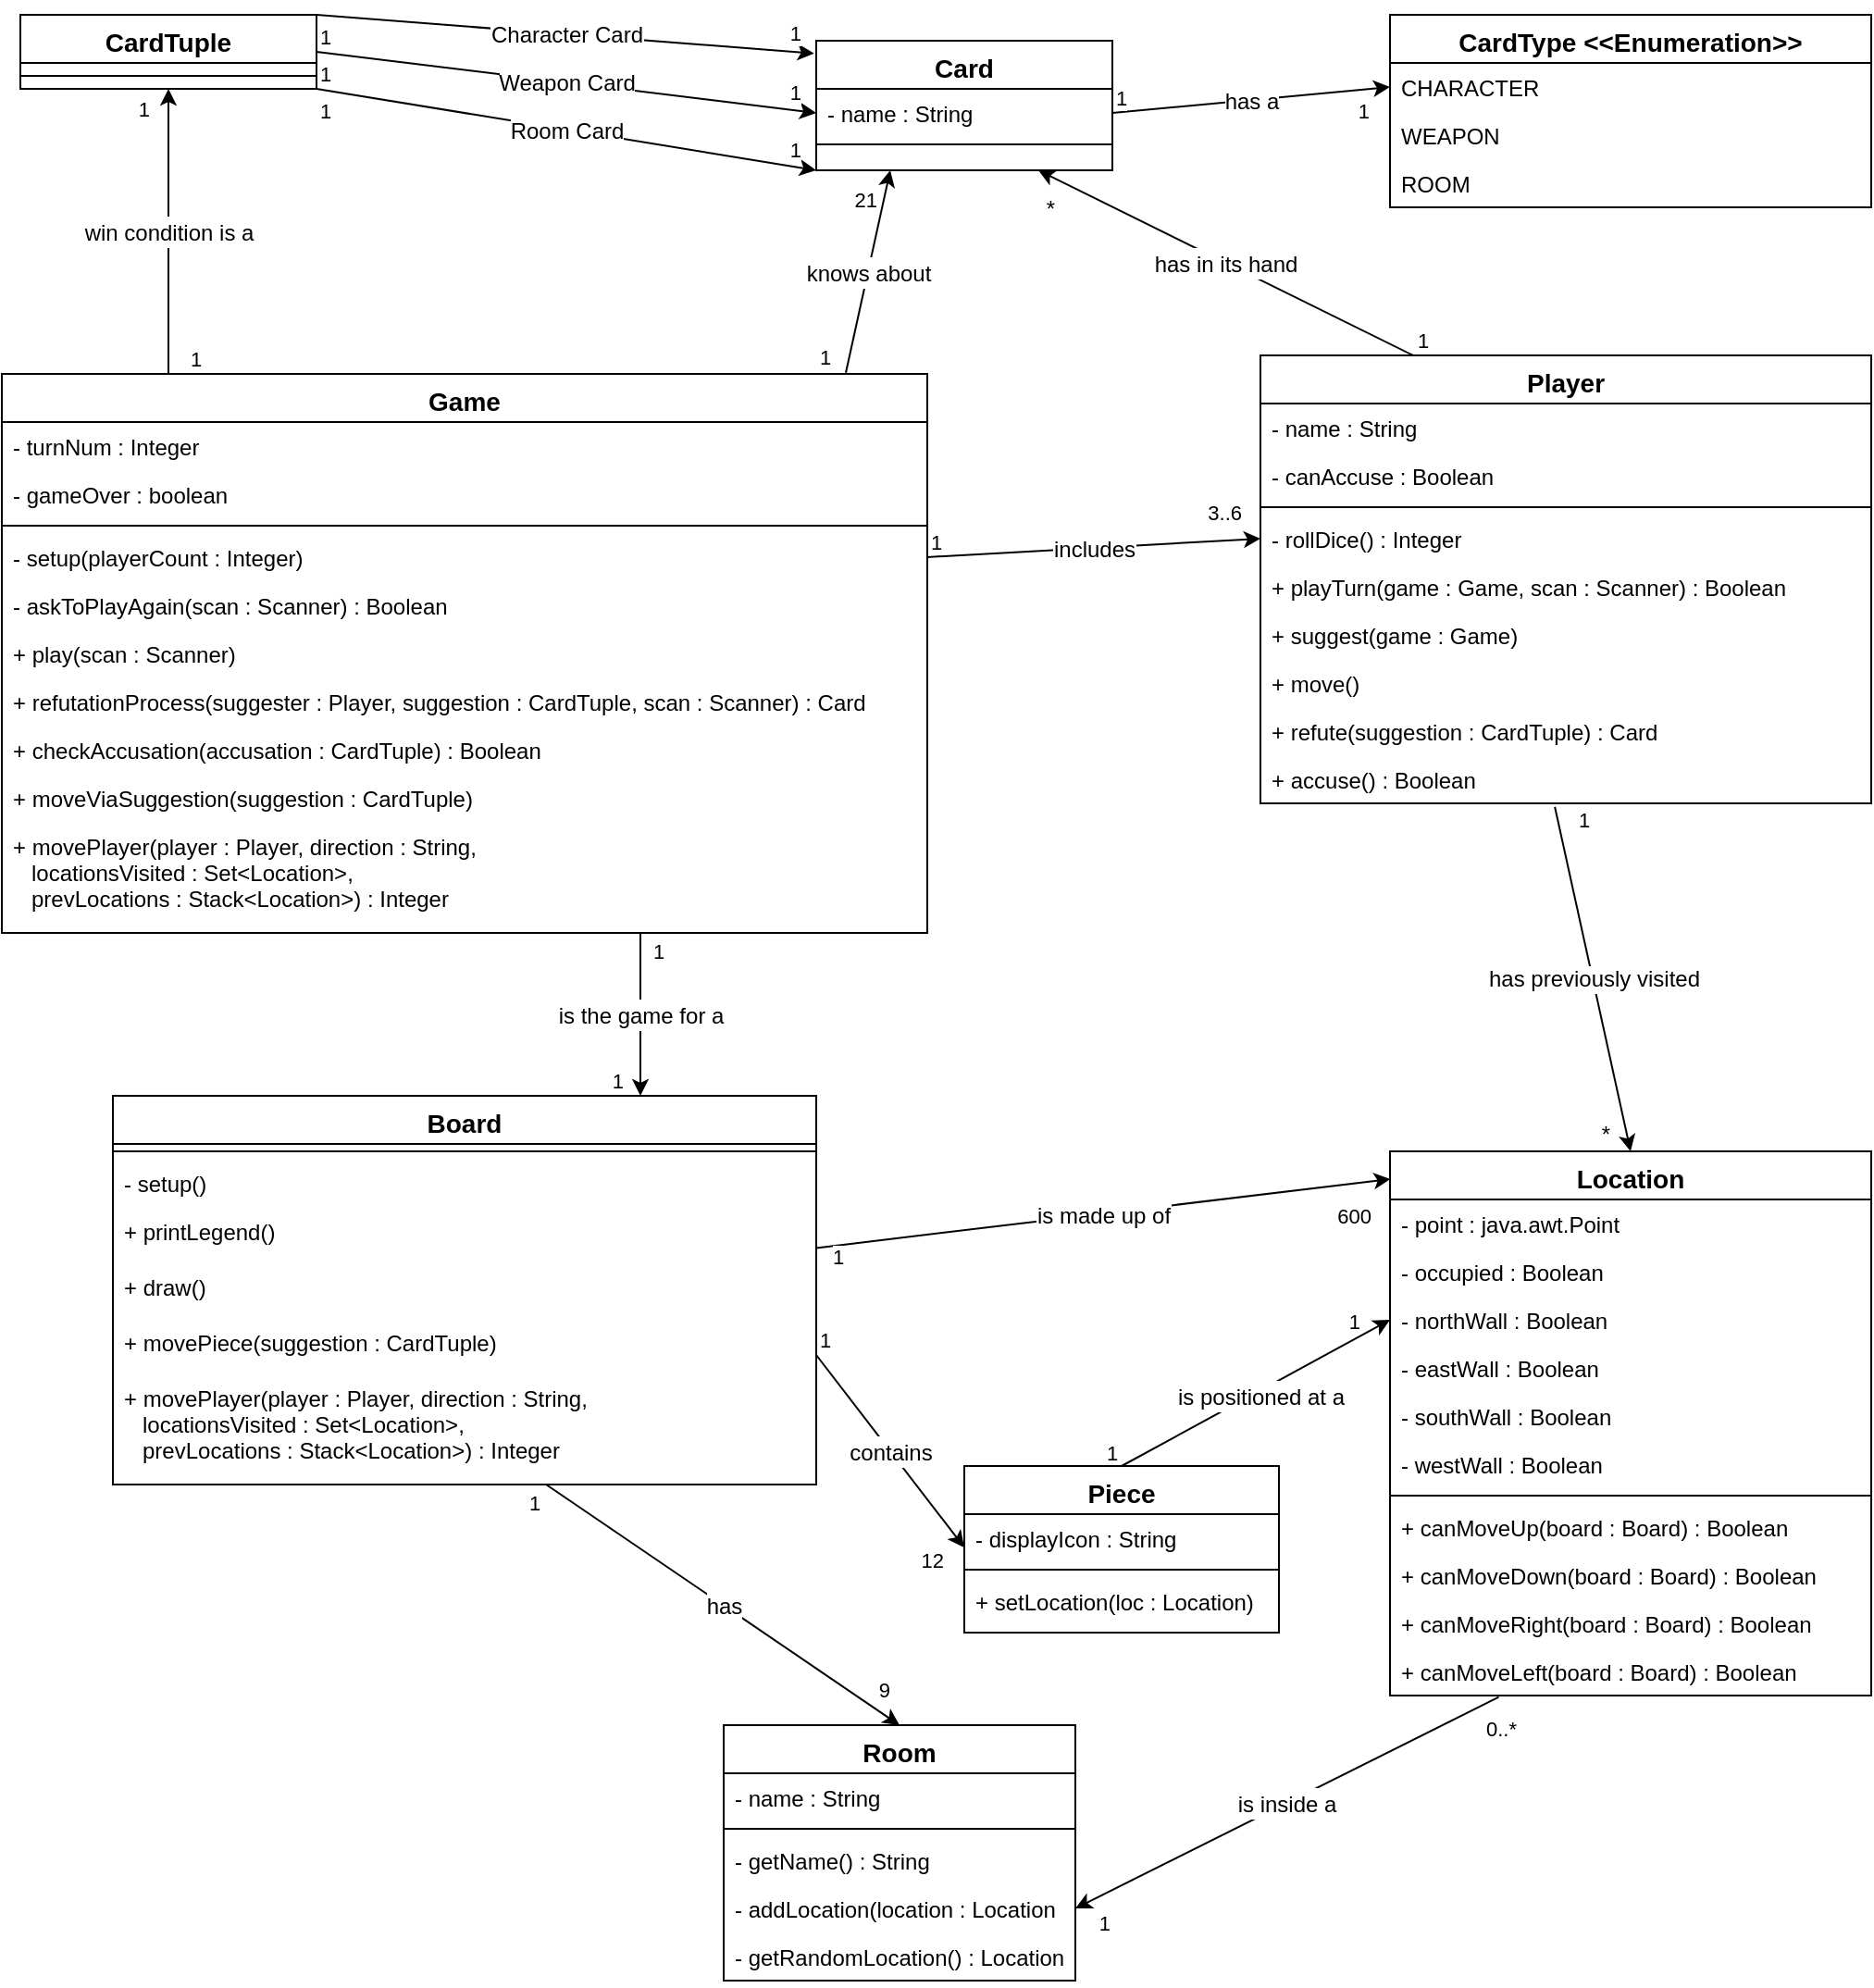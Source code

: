 <mxfile version="13.6.2" type="device"><diagram id="C5RBs43oDa-KdzZeNtuy" name="Page-1"><mxGraphModel dx="2031" dy="1134" grid="1" gridSize="10" guides="1" tooltips="1" connect="1" arrows="1" fold="1" page="1" pageScale="1" pageWidth="827" pageHeight="1169" math="0" shadow="0"><root><mxCell id="WIyWlLk6GJQsqaUBKTNV-0"/><mxCell id="WIyWlLk6GJQsqaUBKTNV-1" parent="WIyWlLk6GJQsqaUBKTNV-0"/><mxCell id="zkfFHV4jXpPFQw0GAbJ--0" value="Game" style="swimlane;fontStyle=1;align=center;verticalAlign=top;childLayout=stackLayout;horizontal=1;startSize=26;horizontalStack=0;resizeParent=1;resizeLast=0;collapsible=1;marginBottom=0;rounded=0;shadow=0;strokeWidth=1;fontSize=14;" parent="WIyWlLk6GJQsqaUBKTNV-1" vertex="1"><mxGeometry x="40" y="250" width="500" height="302" as="geometry"><mxRectangle x="230" y="140" width="160" height="26" as="alternateBounds"/></mxGeometry></mxCell><mxCell id="zkfFHV4jXpPFQw0GAbJ--1" value="- turnNum : Integer" style="text;align=left;verticalAlign=top;spacingLeft=4;spacingRight=4;overflow=hidden;rotatable=0;points=[[0,0.5],[1,0.5]];portConstraint=eastwest;" parent="zkfFHV4jXpPFQw0GAbJ--0" vertex="1"><mxGeometry y="26" width="500" height="26" as="geometry"/></mxCell><mxCell id="zkfFHV4jXpPFQw0GAbJ--2" value="- gameOver : boolean" style="text;align=left;verticalAlign=top;spacingLeft=4;spacingRight=4;overflow=hidden;rotatable=0;points=[[0,0.5],[1,0.5]];portConstraint=eastwest;rounded=0;shadow=0;html=0;" parent="zkfFHV4jXpPFQw0GAbJ--0" vertex="1"><mxGeometry y="52" width="500" height="26" as="geometry"/></mxCell><mxCell id="zkfFHV4jXpPFQw0GAbJ--4" value="" style="line;html=1;strokeWidth=1;align=left;verticalAlign=middle;spacingTop=-1;spacingLeft=3;spacingRight=3;rotatable=0;labelPosition=right;points=[];portConstraint=eastwest;" parent="zkfFHV4jXpPFQw0GAbJ--0" vertex="1"><mxGeometry y="78" width="500" height="8" as="geometry"/></mxCell><mxCell id="nmba5wSXqL_Gif7h_KLS-15" value="- setup(playerCount : Integer)" style="text;align=left;verticalAlign=top;spacingLeft=4;spacingRight=4;overflow=hidden;rotatable=0;points=[[0,0.5],[1,0.5]];portConstraint=eastwest;" parent="zkfFHV4jXpPFQw0GAbJ--0" vertex="1"><mxGeometry y="86" width="500" height="26" as="geometry"/></mxCell><mxCell id="nmba5wSXqL_Gif7h_KLS-24" value="- askToPlayAgain(scan : Scanner) : Boolean" style="text;align=left;verticalAlign=top;spacingLeft=4;spacingRight=4;overflow=hidden;rotatable=0;points=[[0,0.5],[1,0.5]];portConstraint=eastwest;" parent="zkfFHV4jXpPFQw0GAbJ--0" vertex="1"><mxGeometry y="112" width="500" height="26" as="geometry"/></mxCell><mxCell id="zkfFHV4jXpPFQw0GAbJ--5" value="+ play(scan : Scanner)" style="text;align=left;verticalAlign=top;spacingLeft=4;spacingRight=4;overflow=hidden;rotatable=0;points=[[0,0.5],[1,0.5]];portConstraint=eastwest;" parent="zkfFHV4jXpPFQw0GAbJ--0" vertex="1"><mxGeometry y="138" width="500" height="26" as="geometry"/></mxCell><mxCell id="nmba5wSXqL_Gif7h_KLS-9" value="+ refutationProcess(suggester : Player, suggestion : CardTuple, scan : Scanner) : Card" style="text;align=left;verticalAlign=top;spacingLeft=4;spacingRight=4;overflow=hidden;rotatable=0;points=[[0,0.5],[1,0.5]];portConstraint=eastwest;" parent="zkfFHV4jXpPFQw0GAbJ--0" vertex="1"><mxGeometry y="164" width="500" height="26" as="geometry"/></mxCell><mxCell id="nmba5wSXqL_Gif7h_KLS-10" value="+ checkAccusation(accusation : CardTuple) : Boolean" style="text;align=left;verticalAlign=top;spacingLeft=4;spacingRight=4;overflow=hidden;rotatable=0;points=[[0,0.5],[1,0.5]];portConstraint=eastwest;" parent="zkfFHV4jXpPFQw0GAbJ--0" vertex="1"><mxGeometry y="190" width="500" height="26" as="geometry"/></mxCell><mxCell id="nmba5wSXqL_Gif7h_KLS-12" value="+ moveViaSuggestion(suggestion : CardTuple)" style="text;align=left;verticalAlign=top;spacingLeft=4;spacingRight=4;overflow=hidden;rotatable=0;points=[[0,0.5],[1,0.5]];portConstraint=eastwest;" parent="zkfFHV4jXpPFQw0GAbJ--0" vertex="1"><mxGeometry y="216" width="500" height="26" as="geometry"/></mxCell><mxCell id="p_plo-yPl9D8dKhDbNCh-0" value="+ movePlayer(player : Player, direction : String, &#10;   locationsVisited : Set&lt;Location&gt;, &#10;   prevLocations : Stack&lt;Location&gt;) : Integer" style="text;align=left;verticalAlign=top;spacingLeft=4;spacingRight=4;overflow=hidden;rotatable=0;points=[[0,0.5],[1,0.5]];portConstraint=eastwest;" vertex="1" parent="zkfFHV4jXpPFQw0GAbJ--0"><mxGeometry y="242" width="500" height="60" as="geometry"/></mxCell><mxCell id="0DH_V-2TAwUFJNAc5Hbn-94" value="&lt;span style=&quot;font-size: 12px&quot;&gt;includes&lt;/span&gt;" style="endArrow=classic;html=1;fontSize=14;exitX=1;exitY=0.5;exitDx=0;exitDy=0;entryX=0;entryY=0.5;entryDx=0;entryDy=0;" parent="WIyWlLk6GJQsqaUBKTNV-1" source="nmba5wSXqL_Gif7h_KLS-15" target="0DH_V-2TAwUFJNAc5Hbn-86" edge="1"><mxGeometry relative="1" as="geometry"><mxPoint x="540" y="399" as="sourcePoint"/><mxPoint x="720" y="425" as="targetPoint"/></mxGeometry></mxCell><mxCell id="0DH_V-2TAwUFJNAc5Hbn-96" value="1" style="edgeLabel;resizable=0;html=1;align=left;verticalAlign=bottom;" parent="0DH_V-2TAwUFJNAc5Hbn-94" connectable="0" vertex="1"><mxGeometry x="-1" relative="1" as="geometry"/></mxCell><mxCell id="0DH_V-2TAwUFJNAc5Hbn-97" value="3..6" style="edgeLabel;resizable=0;html=1;align=right;verticalAlign=bottom;" parent="0DH_V-2TAwUFJNAc5Hbn-94" connectable="0" vertex="1"><mxGeometry x="1" relative="1" as="geometry"><mxPoint x="-9.77" y="-5" as="offset"/></mxGeometry></mxCell><mxCell id="0DH_V-2TAwUFJNAc5Hbn-98" value="&lt;span style=&quot;font-size: 12px&quot;&gt;knows about&lt;/span&gt;" style="endArrow=classic;html=1;fontSize=14;exitX=0.912;exitY=-0.002;exitDx=0;exitDy=0;exitPerimeter=0;entryX=0.25;entryY=1;entryDx=0;entryDy=0;" parent="WIyWlLk6GJQsqaUBKTNV-1" source="zkfFHV4jXpPFQw0GAbJ--0" target="nmba5wSXqL_Gif7h_KLS-38" edge="1"><mxGeometry relative="1" as="geometry"><mxPoint x="560" y="390" as="sourcePoint"/><mxPoint x="690" y="140" as="targetPoint"/></mxGeometry></mxCell><mxCell id="0DH_V-2TAwUFJNAc5Hbn-100" value="1" style="edgeLabel;resizable=0;html=1;align=left;verticalAlign=bottom;" parent="0DH_V-2TAwUFJNAc5Hbn-98" connectable="0" vertex="1"><mxGeometry x="-1" relative="1" as="geometry"><mxPoint x="-16" as="offset"/></mxGeometry></mxCell><mxCell id="0DH_V-2TAwUFJNAc5Hbn-101" value="21" style="edgeLabel;resizable=0;html=1;align=right;verticalAlign=bottom;" parent="0DH_V-2TAwUFJNAc5Hbn-98" connectable="0" vertex="1"><mxGeometry x="1" relative="1" as="geometry"><mxPoint x="-6.8" y="24.94" as="offset"/></mxGeometry></mxCell><mxCell id="0DH_V-2TAwUFJNAc5Hbn-102" value="&lt;font style=&quot;font-size: 12px&quot;&gt;win condition is a&lt;/font&gt;" style="endArrow=classic;html=1;fontSize=14;entryX=0.5;entryY=1;entryDx=0;entryDy=0;exitX=0.18;exitY=0;exitDx=0;exitDy=0;exitPerimeter=0;" parent="WIyWlLk6GJQsqaUBKTNV-1" source="zkfFHV4jXpPFQw0GAbJ--0" target="0DH_V-2TAwUFJNAc5Hbn-46" edge="1"><mxGeometry relative="1" as="geometry"><mxPoint x="130" y="240" as="sourcePoint"/><mxPoint x="770" y="370" as="targetPoint"/></mxGeometry></mxCell><mxCell id="0DH_V-2TAwUFJNAc5Hbn-104" value="1" style="edgeLabel;resizable=0;html=1;align=left;verticalAlign=bottom;" parent="0DH_V-2TAwUFJNAc5Hbn-102" connectable="0" vertex="1"><mxGeometry x="-1" relative="1" as="geometry"><mxPoint x="10" as="offset"/></mxGeometry></mxCell><mxCell id="0DH_V-2TAwUFJNAc5Hbn-105" value="1" style="edgeLabel;resizable=0;html=1;align=right;verticalAlign=bottom;" parent="0DH_V-2TAwUFJNAc5Hbn-102" connectable="0" vertex="1"><mxGeometry x="1" relative="1" as="geometry"><mxPoint x="-9.83" y="19.75" as="offset"/></mxGeometry></mxCell><mxCell id="0DH_V-2TAwUFJNAc5Hbn-113" value="&lt;font style=&quot;font-size: 12px&quot;&gt;has a&lt;/font&gt;" style="endArrow=classic;html=1;fontSize=14;entryX=0;entryY=0.5;entryDx=0;entryDy=0;exitX=1;exitY=0.5;exitDx=0;exitDy=0;" parent="WIyWlLk6GJQsqaUBKTNV-1" source="nmba5wSXqL_Gif7h_KLS-39" target="zkfFHV4jXpPFQw0GAbJ--7" edge="1"><mxGeometry relative="1" as="geometry"><mxPoint x="600" y="30" as="sourcePoint"/><mxPoint x="620" y="130" as="targetPoint"/></mxGeometry></mxCell><mxCell id="0DH_V-2TAwUFJNAc5Hbn-115" value="1" style="edgeLabel;resizable=0;html=1;align=left;verticalAlign=bottom;" parent="0DH_V-2TAwUFJNAc5Hbn-113" connectable="0" vertex="1"><mxGeometry x="-1" relative="1" as="geometry"><mxPoint as="offset"/></mxGeometry></mxCell><mxCell id="0DH_V-2TAwUFJNAc5Hbn-116" value="1" style="edgeLabel;resizable=0;html=1;align=right;verticalAlign=bottom;" parent="0DH_V-2TAwUFJNAc5Hbn-113" connectable="0" vertex="1"><mxGeometry x="1" relative="1" as="geometry"><mxPoint x="-10.2" y="21" as="offset"/></mxGeometry></mxCell><mxCell id="0DH_V-2TAwUFJNAc5Hbn-117" value="&lt;font style=&quot;font-size: 12px&quot;&gt;has in its hand&lt;/font&gt;" style="endArrow=classic;html=1;fontSize=14;exitX=0.25;exitY=0;exitDx=0;exitDy=0;entryX=0.75;entryY=1;entryDx=0;entryDy=0;" parent="WIyWlLk6GJQsqaUBKTNV-1" source="0DH_V-2TAwUFJNAc5Hbn-76" edge="1" target="nmba5wSXqL_Gif7h_KLS-38"><mxGeometry relative="1" as="geometry"><mxPoint x="520" y="420" as="sourcePoint"/><mxPoint x="780" y="210" as="targetPoint"/></mxGeometry></mxCell><mxCell id="0DH_V-2TAwUFJNAc5Hbn-119" value="1" style="edgeLabel;resizable=0;html=1;align=left;verticalAlign=bottom;" parent="0DH_V-2TAwUFJNAc5Hbn-117" connectable="0" vertex="1"><mxGeometry x="-1" relative="1" as="geometry"/></mxCell><mxCell id="0DH_V-2TAwUFJNAc5Hbn-120" value="&lt;font style=&quot;font-size: 12px&quot;&gt;*&lt;/font&gt;" style="edgeLabel;resizable=0;html=1;align=right;verticalAlign=bottom;" parent="0DH_V-2TAwUFJNAc5Hbn-117" connectable="0" vertex="1"><mxGeometry x="1" relative="1" as="geometry"><mxPoint x="9.87" y="29.88" as="offset"/></mxGeometry></mxCell><mxCell id="0DH_V-2TAwUFJNAc5Hbn-121" value="&lt;font style=&quot;font-size: 12px&quot;&gt;Character Card&lt;/font&gt;" style="endArrow=classic;html=1;fontSize=14;entryX=-0.007;entryY=0.098;entryDx=0;entryDy=0;entryPerimeter=0;exitX=1;exitY=0;exitDx=0;exitDy=0;" parent="WIyWlLk6GJQsqaUBKTNV-1" source="0DH_V-2TAwUFJNAc5Hbn-46" target="nmba5wSXqL_Gif7h_KLS-38" edge="1"><mxGeometry relative="1" as="geometry"><mxPoint x="401.6" y="64.036" as="sourcePoint"/><mxPoint x="677.16" y="69.998" as="targetPoint"/></mxGeometry></mxCell><mxCell id="0DH_V-2TAwUFJNAc5Hbn-122" value="1" style="edgeLabel;resizable=0;html=1;align=left;verticalAlign=bottom;" parent="0DH_V-2TAwUFJNAc5Hbn-121" connectable="0" vertex="1"><mxGeometry x="-1" relative="1" as="geometry"><mxPoint y="20" as="offset"/></mxGeometry></mxCell><mxCell id="0DH_V-2TAwUFJNAc5Hbn-123" value="1" style="edgeLabel;resizable=0;html=1;align=right;verticalAlign=bottom;" parent="0DH_V-2TAwUFJNAc5Hbn-121" connectable="0" vertex="1"><mxGeometry x="1" relative="1" as="geometry"><mxPoint x="-5.85" y="-2.44" as="offset"/></mxGeometry></mxCell><mxCell id="0DH_V-2TAwUFJNAc5Hbn-124" value="&lt;font style=&quot;font-size: 12px&quot;&gt;Weapon Card&lt;/font&gt;" style="endArrow=classic;html=1;fontSize=14;entryX=0;entryY=0.5;entryDx=0;entryDy=0;exitX=1;exitY=0.5;exitDx=0;exitDy=0;" parent="WIyWlLk6GJQsqaUBKTNV-1" source="0DH_V-2TAwUFJNAc5Hbn-46" target="nmba5wSXqL_Gif7h_KLS-39" edge="1"><mxGeometry relative="1" as="geometry"><mxPoint x="400" y="93" as="sourcePoint"/><mxPoint x="678.28" y="109.484" as="targetPoint"/></mxGeometry></mxCell><mxCell id="0DH_V-2TAwUFJNAc5Hbn-125" value="1" style="edgeLabel;resizable=0;html=1;align=left;verticalAlign=bottom;" parent="0DH_V-2TAwUFJNAc5Hbn-124" connectable="0" vertex="1"><mxGeometry x="-1" relative="1" as="geometry"><mxPoint y="20" as="offset"/></mxGeometry></mxCell><mxCell id="0DH_V-2TAwUFJNAc5Hbn-126" value="1" style="edgeLabel;resizable=0;html=1;align=right;verticalAlign=bottom;" parent="0DH_V-2TAwUFJNAc5Hbn-124" connectable="0" vertex="1"><mxGeometry x="1" relative="1" as="geometry"><mxPoint x="-7.04" y="-2.44" as="offset"/></mxGeometry></mxCell><mxCell id="0DH_V-2TAwUFJNAc5Hbn-127" value="&lt;font style=&quot;font-size: 12px&quot;&gt;Room Card&lt;/font&gt;" style="endArrow=classic;html=1;fontSize=14;exitX=1;exitY=1;exitDx=0;exitDy=0;entryX=0;entryY=1;entryDx=0;entryDy=0;" parent="WIyWlLk6GJQsqaUBKTNV-1" source="0DH_V-2TAwUFJNAc5Hbn-46" target="nmba5wSXqL_Gif7h_KLS-38" edge="1"><mxGeometry relative="1" as="geometry"><mxPoint x="400" y="67" as="sourcePoint"/><mxPoint x="667" y="130" as="targetPoint"/></mxGeometry></mxCell><mxCell id="0DH_V-2TAwUFJNAc5Hbn-128" value="1" style="edgeLabel;resizable=0;html=1;align=left;verticalAlign=bottom;" parent="0DH_V-2TAwUFJNAc5Hbn-127" connectable="0" vertex="1"><mxGeometry x="-1" relative="1" as="geometry"><mxPoint y="20" as="offset"/></mxGeometry></mxCell><mxCell id="0DH_V-2TAwUFJNAc5Hbn-129" value="1" style="edgeLabel;resizable=0;html=1;align=right;verticalAlign=bottom;" parent="0DH_V-2TAwUFJNAc5Hbn-127" connectable="0" vertex="1"><mxGeometry x="1" relative="1" as="geometry"><mxPoint x="-7.11" y="-2.44" as="offset"/></mxGeometry></mxCell><mxCell id="0DH_V-2TAwUFJNAc5Hbn-141" value="&lt;font style=&quot;font-size: 12px&quot;&gt;is the game for a&lt;/font&gt;" style="endArrow=classic;html=1;fontSize=14;entryX=0.75;entryY=0;entryDx=0;entryDy=0;" parent="WIyWlLk6GJQsqaUBKTNV-1" target="zkfFHV4jXpPFQw0GAbJ--17" edge="1"><mxGeometry relative="1" as="geometry"><mxPoint x="385" y="552" as="sourcePoint"/><mxPoint x="710" y="750" as="targetPoint"/></mxGeometry></mxCell><mxCell id="0DH_V-2TAwUFJNAc5Hbn-143" value="1" style="edgeLabel;resizable=0;html=1;align=left;verticalAlign=bottom;" parent="0DH_V-2TAwUFJNAc5Hbn-141" connectable="0" vertex="1"><mxGeometry x="-1" relative="1" as="geometry"><mxPoint x="5" y="18" as="offset"/></mxGeometry></mxCell><mxCell id="0DH_V-2TAwUFJNAc5Hbn-144" value="1" style="edgeLabel;resizable=0;html=1;align=right;verticalAlign=bottom;" parent="0DH_V-2TAwUFJNAc5Hbn-141" connectable="0" vertex="1"><mxGeometry x="1" relative="1" as="geometry"><mxPoint x="-8.28" as="offset"/></mxGeometry></mxCell><mxCell id="0DH_V-2TAwUFJNAc5Hbn-153" value="&lt;font style=&quot;font-size: 12px&quot;&gt;has&lt;/font&gt;" style="endArrow=classic;html=1;fontSize=14;entryX=0.5;entryY=0;entryDx=0;entryDy=0;" parent="WIyWlLk6GJQsqaUBKTNV-1" source="0DH_V-2TAwUFJNAc5Hbn-138" target="0DH_V-2TAwUFJNAc5Hbn-31" edge="1"><mxGeometry relative="1" as="geometry"><mxPoint x="901.04" y="942.22" as="sourcePoint"/><mxPoint x="790" y="1040" as="targetPoint"/></mxGeometry></mxCell><mxCell id="0DH_V-2TAwUFJNAc5Hbn-155" value="1" style="edgeLabel;resizable=0;html=1;align=left;verticalAlign=bottom;" parent="0DH_V-2TAwUFJNAc5Hbn-153" connectable="0" vertex="1"><mxGeometry x="-1" relative="1" as="geometry"><mxPoint x="-11.14" y="18.26" as="offset"/></mxGeometry></mxCell><mxCell id="0DH_V-2TAwUFJNAc5Hbn-156" value="9" style="edgeLabel;resizable=0;html=1;align=right;verticalAlign=bottom;" parent="0DH_V-2TAwUFJNAc5Hbn-153" connectable="0" vertex="1"><mxGeometry x="1" relative="1" as="geometry"><mxPoint x="-4.95" y="-10.17" as="offset"/></mxGeometry></mxCell><mxCell id="0DH_V-2TAwUFJNAc5Hbn-46" value="CardTuple" style="swimlane;fontStyle=1;align=center;verticalAlign=top;childLayout=stackLayout;horizontal=1;startSize=26;horizontalStack=0;resizeParent=1;resizeLast=0;collapsible=1;marginBottom=0;rounded=0;shadow=0;strokeWidth=1;fontSize=14;" parent="WIyWlLk6GJQsqaUBKTNV-1" vertex="1"><mxGeometry x="50" y="56" width="160" height="40" as="geometry"><mxRectangle x="550" y="140" width="160" height="26" as="alternateBounds"/></mxGeometry></mxCell><mxCell id="0DH_V-2TAwUFJNAc5Hbn-52" value="" style="line;html=1;strokeWidth=1;align=left;verticalAlign=middle;spacingTop=-1;spacingLeft=3;spacingRight=3;rotatable=0;labelPosition=right;points=[];portConstraint=eastwest;" parent="0DH_V-2TAwUFJNAc5Hbn-46" vertex="1"><mxGeometry y="26" width="160" height="14" as="geometry"/></mxCell><mxCell id="nmba5wSXqL_Gif7h_KLS-38" value="Card" style="swimlane;fontStyle=1;align=center;verticalAlign=top;childLayout=stackLayout;horizontal=1;startSize=26;horizontalStack=0;resizeParent=1;resizeLast=0;collapsible=1;marginBottom=0;rounded=0;shadow=0;strokeWidth=1;fontSize=14;" parent="WIyWlLk6GJQsqaUBKTNV-1" vertex="1"><mxGeometry x="480" y="70" width="160" height="70" as="geometry"><mxRectangle x="130" y="380" width="160" height="26" as="alternateBounds"/></mxGeometry></mxCell><mxCell id="nmba5wSXqL_Gif7h_KLS-39" value="- name : String" style="text;align=left;verticalAlign=top;spacingLeft=4;spacingRight=4;overflow=hidden;rotatable=0;points=[[0,0.5],[1,0.5]];portConstraint=eastwest;" parent="nmba5wSXqL_Gif7h_KLS-38" vertex="1"><mxGeometry y="26" width="160" height="26" as="geometry"/></mxCell><mxCell id="nmba5wSXqL_Gif7h_KLS-41" value="" style="line;html=1;strokeWidth=1;align=left;verticalAlign=middle;spacingTop=-1;spacingLeft=3;spacingRight=3;rotatable=0;labelPosition=right;points=[];portConstraint=eastwest;" parent="nmba5wSXqL_Gif7h_KLS-38" vertex="1"><mxGeometry y="52" width="160" height="8" as="geometry"/></mxCell><mxCell id="zkfFHV4jXpPFQw0GAbJ--6" value="CardType &lt;&lt;Enumeration&gt;&gt;" style="swimlane;fontStyle=1;align=center;verticalAlign=top;childLayout=stackLayout;horizontal=1;startSize=26;horizontalStack=0;resizeParent=1;resizeLast=0;collapsible=1;marginBottom=0;rounded=0;shadow=0;strokeWidth=1;fontSize=14;" parent="WIyWlLk6GJQsqaUBKTNV-1" vertex="1"><mxGeometry x="790" y="56" width="260" height="104" as="geometry"><mxRectangle x="130" y="380" width="160" height="26" as="alternateBounds"/></mxGeometry></mxCell><mxCell id="zkfFHV4jXpPFQw0GAbJ--7" value="CHARACTER" style="text;align=left;verticalAlign=top;spacingLeft=4;spacingRight=4;overflow=hidden;rotatable=0;points=[[0,0.5],[1,0.5]];portConstraint=eastwest;" parent="zkfFHV4jXpPFQw0GAbJ--6" vertex="1"><mxGeometry y="26" width="260" height="26" as="geometry"/></mxCell><mxCell id="zkfFHV4jXpPFQw0GAbJ--8" value="WEAPON" style="text;align=left;verticalAlign=top;spacingLeft=4;spacingRight=4;overflow=hidden;rotatable=0;points=[[0,0.5],[1,0.5]];portConstraint=eastwest;rounded=0;shadow=0;html=0;" parent="zkfFHV4jXpPFQw0GAbJ--6" vertex="1"><mxGeometry y="52" width="260" height="26" as="geometry"/></mxCell><mxCell id="nmba5wSXqL_Gif7h_KLS-31" value="ROOM" style="text;align=left;verticalAlign=top;spacingLeft=4;spacingRight=4;overflow=hidden;rotatable=0;points=[[0,0.5],[1,0.5]];portConstraint=eastwest;rounded=0;shadow=0;html=0;" parent="zkfFHV4jXpPFQw0GAbJ--6" vertex="1"><mxGeometry y="78" width="260" height="26" as="geometry"/></mxCell><mxCell id="0DH_V-2TAwUFJNAc5Hbn-76" value="Player" style="swimlane;fontStyle=1;align=center;verticalAlign=top;childLayout=stackLayout;horizontal=1;startSize=26;horizontalStack=0;resizeParent=1;resizeLast=0;collapsible=1;marginBottom=0;rounded=0;shadow=0;strokeWidth=1;fontSize=14;" parent="WIyWlLk6GJQsqaUBKTNV-1" vertex="1"><mxGeometry x="720" y="240" width="330" height="242" as="geometry"><mxRectangle x="550" y="140" width="160" height="26" as="alternateBounds"/></mxGeometry></mxCell><mxCell id="0DH_V-2TAwUFJNAc5Hbn-77" value="- name : String" style="text;align=left;verticalAlign=top;spacingLeft=4;spacingRight=4;overflow=hidden;rotatable=0;points=[[0,0.5],[1,0.5]];portConstraint=eastwest;" parent="0DH_V-2TAwUFJNAc5Hbn-76" vertex="1"><mxGeometry y="26" width="330" height="26" as="geometry"/></mxCell><mxCell id="0DH_V-2TAwUFJNAc5Hbn-78" value="- canAccuse : Boolean" style="text;align=left;verticalAlign=top;spacingLeft=4;spacingRight=4;overflow=hidden;rotatable=0;points=[[0,0.5],[1,0.5]];portConstraint=eastwest;rounded=0;shadow=0;html=0;" parent="0DH_V-2TAwUFJNAc5Hbn-76" vertex="1"><mxGeometry y="52" width="330" height="26" as="geometry"/></mxCell><mxCell id="0DH_V-2TAwUFJNAc5Hbn-82" value="" style="line;html=1;strokeWidth=1;align=left;verticalAlign=middle;spacingTop=-1;spacingLeft=3;spacingRight=3;rotatable=0;labelPosition=right;points=[];portConstraint=eastwest;" parent="0DH_V-2TAwUFJNAc5Hbn-76" vertex="1"><mxGeometry y="78" width="330" height="8" as="geometry"/></mxCell><mxCell id="0DH_V-2TAwUFJNAc5Hbn-86" value="- rollDice() : Integer" style="text;align=left;verticalAlign=top;spacingLeft=4;spacingRight=4;overflow=hidden;rotatable=0;points=[[0,0.5],[1,0.5]];portConstraint=eastwest;" parent="0DH_V-2TAwUFJNAc5Hbn-76" vertex="1"><mxGeometry y="86" width="330" height="26" as="geometry"/></mxCell><mxCell id="0DH_V-2TAwUFJNAc5Hbn-85" value="+ playTurn(game : Game, scan : Scanner) : Boolean" style="text;align=left;verticalAlign=top;spacingLeft=4;spacingRight=4;overflow=hidden;rotatable=0;points=[[0,0.5],[1,0.5]];portConstraint=eastwest;" parent="0DH_V-2TAwUFJNAc5Hbn-76" vertex="1"><mxGeometry y="112" width="330" height="26" as="geometry"/></mxCell><mxCell id="0DH_V-2TAwUFJNAc5Hbn-87" value="+ suggest(game : Game)" style="text;align=left;verticalAlign=top;spacingLeft=4;spacingRight=4;overflow=hidden;rotatable=0;points=[[0,0.5],[1,0.5]];portConstraint=eastwest;" parent="0DH_V-2TAwUFJNAc5Hbn-76" vertex="1"><mxGeometry y="138" width="330" height="26" as="geometry"/></mxCell><mxCell id="0DH_V-2TAwUFJNAc5Hbn-91" value="+ move()" style="text;align=left;verticalAlign=top;spacingLeft=4;spacingRight=4;overflow=hidden;rotatable=0;points=[[0,0.5],[1,0.5]];portConstraint=eastwest;" parent="0DH_V-2TAwUFJNAc5Hbn-76" vertex="1"><mxGeometry y="164" width="330" height="26" as="geometry"/></mxCell><mxCell id="0DH_V-2TAwUFJNAc5Hbn-92" value="+ refute(suggestion : CardTuple) : Card" style="text;align=left;verticalAlign=top;spacingLeft=4;spacingRight=4;overflow=hidden;rotatable=0;points=[[0,0.5],[1,0.5]];portConstraint=eastwest;" parent="0DH_V-2TAwUFJNAc5Hbn-76" vertex="1"><mxGeometry y="190" width="330" height="26" as="geometry"/></mxCell><mxCell id="0DH_V-2TAwUFJNAc5Hbn-93" value="+ accuse() : Boolean" style="text;align=left;verticalAlign=top;spacingLeft=4;spacingRight=4;overflow=hidden;rotatable=0;points=[[0,0.5],[1,0.5]];portConstraint=eastwest;" parent="0DH_V-2TAwUFJNAc5Hbn-76" vertex="1"><mxGeometry y="216" width="330" height="26" as="geometry"/></mxCell><mxCell id="zkfFHV4jXpPFQw0GAbJ--17" value="Board" style="swimlane;fontStyle=1;align=center;verticalAlign=top;childLayout=stackLayout;horizontal=1;startSize=26;horizontalStack=0;resizeParent=1;resizeLast=0;collapsible=1;marginBottom=0;rounded=0;shadow=0;strokeWidth=1;fontSize=14;" parent="WIyWlLk6GJQsqaUBKTNV-1" vertex="1"><mxGeometry x="100" y="640" width="380" height="210" as="geometry"><mxRectangle x="550" y="140" width="160" height="26" as="alternateBounds"/></mxGeometry></mxCell><mxCell id="zkfFHV4jXpPFQw0GAbJ--23" value="" style="line;html=1;strokeWidth=1;align=left;verticalAlign=middle;spacingTop=-1;spacingLeft=3;spacingRight=3;rotatable=0;labelPosition=right;points=[];portConstraint=eastwest;" parent="zkfFHV4jXpPFQw0GAbJ--17" vertex="1"><mxGeometry y="26" width="380" height="8" as="geometry"/></mxCell><mxCell id="zkfFHV4jXpPFQw0GAbJ--24" value="- setup()" style="text;align=left;verticalAlign=top;spacingLeft=4;spacingRight=4;overflow=hidden;rotatable=0;points=[[0,0.5],[1,0.5]];portConstraint=eastwest;" parent="zkfFHV4jXpPFQw0GAbJ--17" vertex="1"><mxGeometry y="34" width="380" height="26" as="geometry"/></mxCell><mxCell id="0DH_V-2TAwUFJNAc5Hbn-136" value="+ printLegend()" style="text;align=left;verticalAlign=top;spacingLeft=4;spacingRight=4;overflow=hidden;rotatable=0;points=[[0,0.5],[1,0.5]];portConstraint=eastwest;" parent="zkfFHV4jXpPFQw0GAbJ--17" vertex="1"><mxGeometry y="60" width="380" height="30" as="geometry"/></mxCell><mxCell id="0DH_V-2TAwUFJNAc5Hbn-133" value="+ draw()" style="text;align=left;verticalAlign=top;spacingLeft=4;spacingRight=4;overflow=hidden;rotatable=0;points=[[0,0.5],[1,0.5]];portConstraint=eastwest;" parent="zkfFHV4jXpPFQw0GAbJ--17" vertex="1"><mxGeometry y="90" width="380" height="30" as="geometry"/></mxCell><mxCell id="0DH_V-2TAwUFJNAc5Hbn-137" value="+ movePiece(suggestion : CardTuple)" style="text;align=left;verticalAlign=top;spacingLeft=4;spacingRight=4;overflow=hidden;rotatable=0;points=[[0,0.5],[1,0.5]];portConstraint=eastwest;" parent="zkfFHV4jXpPFQw0GAbJ--17" vertex="1"><mxGeometry y="120" width="380" height="30" as="geometry"/></mxCell><mxCell id="0DH_V-2TAwUFJNAc5Hbn-138" value="+ movePlayer(player : Player, direction : String, &#10;   locationsVisited : Set&lt;Location&gt;, &#10;   prevLocations : Stack&lt;Location&gt;) : Integer" style="text;align=left;verticalAlign=top;spacingLeft=4;spacingRight=4;overflow=hidden;rotatable=0;points=[[0,0.5],[1,0.5]];portConstraint=eastwest;" parent="zkfFHV4jXpPFQw0GAbJ--17" vertex="1"><mxGeometry y="150" width="380" height="60" as="geometry"/></mxCell><mxCell id="0DH_V-2TAwUFJNAc5Hbn-31" value="Room" style="swimlane;fontStyle=1;align=center;verticalAlign=top;childLayout=stackLayout;horizontal=1;startSize=26;horizontalStack=0;resizeParent=1;resizeLast=0;collapsible=1;marginBottom=0;rounded=0;shadow=0;strokeWidth=1;fontSize=14;" parent="WIyWlLk6GJQsqaUBKTNV-1" vertex="1"><mxGeometry x="430" y="980" width="190" height="138" as="geometry"><mxRectangle x="130" y="380" width="160" height="26" as="alternateBounds"/></mxGeometry></mxCell><mxCell id="0DH_V-2TAwUFJNAc5Hbn-32" value="- name : String" style="text;align=left;verticalAlign=top;spacingLeft=4;spacingRight=4;overflow=hidden;rotatable=0;points=[[0,0.5],[1,0.5]];portConstraint=eastwest;" parent="0DH_V-2TAwUFJNAc5Hbn-31" vertex="1"><mxGeometry y="26" width="190" height="26" as="geometry"/></mxCell><mxCell id="0DH_V-2TAwUFJNAc5Hbn-34" value="" style="line;html=1;strokeWidth=1;align=left;verticalAlign=middle;spacingTop=-1;spacingLeft=3;spacingRight=3;rotatable=0;labelPosition=right;points=[];portConstraint=eastwest;" parent="0DH_V-2TAwUFJNAc5Hbn-31" vertex="1"><mxGeometry y="52" width="190" height="8" as="geometry"/></mxCell><mxCell id="0DH_V-2TAwUFJNAc5Hbn-35" value="- getName() : String" style="text;align=left;verticalAlign=top;spacingLeft=4;spacingRight=4;overflow=hidden;rotatable=0;points=[[0,0.5],[1,0.5]];portConstraint=eastwest;fontStyle=0" parent="0DH_V-2TAwUFJNAc5Hbn-31" vertex="1"><mxGeometry y="60" width="190" height="26" as="geometry"/></mxCell><mxCell id="0DH_V-2TAwUFJNAc5Hbn-36" value="- addLocation(location : Location" style="text;align=left;verticalAlign=top;spacingLeft=4;spacingRight=4;overflow=hidden;rotatable=0;points=[[0,0.5],[1,0.5]];portConstraint=eastwest;" parent="0DH_V-2TAwUFJNAc5Hbn-31" vertex="1"><mxGeometry y="86" width="190" height="26" as="geometry"/></mxCell><mxCell id="0DH_V-2TAwUFJNAc5Hbn-37" value="- getRandomLocation() : Location" style="text;align=left;verticalAlign=top;spacingLeft=4;spacingRight=4;overflow=hidden;rotatable=0;points=[[0,0.5],[1,0.5]];portConstraint=eastwest;" parent="0DH_V-2TAwUFJNAc5Hbn-31" vertex="1"><mxGeometry y="112" width="190" height="26" as="geometry"/></mxCell><mxCell id="p_plo-yPl9D8dKhDbNCh-1" value="&lt;span style=&quot;font-size: 12px&quot;&gt;is inside a&lt;/span&gt;" style="endArrow=classic;html=1;fontSize=14;exitX=0.226;exitY=1.033;exitDx=0;exitDy=0;exitPerimeter=0;entryX=1;entryY=0.5;entryDx=0;entryDy=0;" edge="1" parent="WIyWlLk6GJQsqaUBKTNV-1" source="0DH_V-2TAwUFJNAc5Hbn-25" target="0DH_V-2TAwUFJNAc5Hbn-36"><mxGeometry relative="1" as="geometry"><mxPoint x="959.68" y="833.998" as="sourcePoint"/><mxPoint x="620" y="1019.57" as="targetPoint"/></mxGeometry></mxCell><mxCell id="p_plo-yPl9D8dKhDbNCh-2" value="0..*" style="edgeLabel;resizable=0;html=1;align=left;verticalAlign=bottom;" connectable="0" vertex="1" parent="p_plo-yPl9D8dKhDbNCh-1"><mxGeometry x="-1" relative="1" as="geometry"><mxPoint x="-8.74" y="25.58" as="offset"/></mxGeometry></mxCell><mxCell id="p_plo-yPl9D8dKhDbNCh-3" value="1" style="edgeLabel;resizable=0;html=1;align=right;verticalAlign=bottom;" connectable="0" vertex="1" parent="p_plo-yPl9D8dKhDbNCh-1"><mxGeometry x="1" relative="1" as="geometry"><mxPoint x="19.75" y="16.77" as="offset"/></mxGeometry></mxCell><mxCell id="p_plo-yPl9D8dKhDbNCh-4" value="&lt;font style=&quot;font-size: 12px&quot;&gt;is positioned at a&lt;/font&gt;" style="endArrow=classic;html=1;fontSize=14;entryX=0;entryY=0.5;entryDx=0;entryDy=0;exitX=0.5;exitY=0;exitDx=0;exitDy=0;" edge="1" parent="WIyWlLk6GJQsqaUBKTNV-1" source="0DH_V-2TAwUFJNAc5Hbn-4" target="0DH_V-2TAwUFJNAc5Hbn-19"><mxGeometry x="0.017" y="-2" relative="1" as="geometry"><mxPoint x="645" y="789" as="sourcePoint"/><mxPoint x="760" y="630" as="targetPoint"/><mxPoint as="offset"/></mxGeometry></mxCell><mxCell id="p_plo-yPl9D8dKhDbNCh-5" value="1" style="edgeLabel;resizable=0;html=1;align=left;verticalAlign=bottom;" connectable="0" vertex="1" parent="p_plo-yPl9D8dKhDbNCh-4"><mxGeometry x="-1" relative="1" as="geometry"><mxPoint x="-10" y="1" as="offset"/></mxGeometry></mxCell><mxCell id="p_plo-yPl9D8dKhDbNCh-6" value="1" style="edgeLabel;resizable=0;html=1;align=right;verticalAlign=bottom;" connectable="0" vertex="1" parent="p_plo-yPl9D8dKhDbNCh-4"><mxGeometry x="1" relative="1" as="geometry"><mxPoint x="-15.1" y="8.95" as="offset"/></mxGeometry></mxCell><mxCell id="p_plo-yPl9D8dKhDbNCh-7" value="&lt;font style=&quot;font-size: 12px&quot;&gt;is made up of&lt;/font&gt;" style="endArrow=classic;html=1;fontSize=14;entryX=0.001;entryY=0.051;entryDx=0;entryDy=0;entryPerimeter=0;" edge="1" parent="WIyWlLk6GJQsqaUBKTNV-1" source="zkfFHV4jXpPFQw0GAbJ--17" target="0DH_V-2TAwUFJNAc5Hbn-11"><mxGeometry relative="1" as="geometry"><mxPoint x="483.42" y="649.35" as="sourcePoint"/><mxPoint x="760" y="551.996" as="targetPoint"/></mxGeometry></mxCell><mxCell id="p_plo-yPl9D8dKhDbNCh-8" value="1" style="edgeLabel;resizable=0;html=1;align=left;verticalAlign=bottom;" connectable="0" vertex="1" parent="p_plo-yPl9D8dKhDbNCh-7"><mxGeometry x="-1" relative="1" as="geometry"><mxPoint x="6.58" y="13.02" as="offset"/></mxGeometry></mxCell><mxCell id="p_plo-yPl9D8dKhDbNCh-9" value="600" style="edgeLabel;resizable=0;html=1;align=right;verticalAlign=bottom;" connectable="0" vertex="1" parent="p_plo-yPl9D8dKhDbNCh-7"><mxGeometry x="1" relative="1" as="geometry"><mxPoint x="-10.11" y="28.04" as="offset"/></mxGeometry></mxCell><mxCell id="0DH_V-2TAwUFJNAc5Hbn-4" value="Piece" style="swimlane;fontStyle=1;align=center;verticalAlign=top;childLayout=stackLayout;horizontal=1;startSize=26;horizontalStack=0;resizeParent=1;resizeLast=0;collapsible=1;marginBottom=0;rounded=0;shadow=0;strokeWidth=1;fontSize=14;" parent="WIyWlLk6GJQsqaUBKTNV-1" vertex="1"><mxGeometry x="560" y="840" width="170" height="90" as="geometry"><mxRectangle x="130" y="380" width="160" height="26" as="alternateBounds"/></mxGeometry></mxCell><mxCell id="0DH_V-2TAwUFJNAc5Hbn-5" value="- displayIcon : String" style="text;align=left;verticalAlign=top;spacingLeft=4;spacingRight=4;overflow=hidden;rotatable=0;points=[[0,0.5],[1,0.5]];portConstraint=eastwest;" parent="0DH_V-2TAwUFJNAc5Hbn-4" vertex="1"><mxGeometry y="26" width="170" height="26" as="geometry"/></mxCell><mxCell id="0DH_V-2TAwUFJNAc5Hbn-7" value="" style="line;html=1;strokeWidth=1;align=left;verticalAlign=middle;spacingTop=-1;spacingLeft=3;spacingRight=3;rotatable=0;labelPosition=right;points=[];portConstraint=eastwest;" parent="0DH_V-2TAwUFJNAc5Hbn-4" vertex="1"><mxGeometry y="52" width="170" height="8" as="geometry"/></mxCell><mxCell id="0DH_V-2TAwUFJNAc5Hbn-10" value="+ setLocation(loc : Location)" style="text;align=left;verticalAlign=top;spacingLeft=4;spacingRight=4;overflow=hidden;rotatable=0;points=[[0,0.5],[1,0.5]];portConstraint=eastwest;" parent="0DH_V-2TAwUFJNAc5Hbn-4" vertex="1"><mxGeometry y="60" width="170" height="26" as="geometry"/></mxCell><mxCell id="0DH_V-2TAwUFJNAc5Hbn-11" value="Location" style="swimlane;fontStyle=1;align=center;verticalAlign=top;childLayout=stackLayout;horizontal=1;startSize=26;horizontalStack=0;resizeParent=1;resizeLast=0;collapsible=1;marginBottom=0;rounded=0;shadow=0;strokeWidth=1;fontSize=14;" parent="WIyWlLk6GJQsqaUBKTNV-1" vertex="1"><mxGeometry x="790" y="670" width="260" height="294" as="geometry"><mxRectangle x="130" y="380" width="160" height="26" as="alternateBounds"/></mxGeometry></mxCell><mxCell id="0DH_V-2TAwUFJNAc5Hbn-21" value="- point : java.awt.Point" style="text;align=left;verticalAlign=top;spacingLeft=4;spacingRight=4;overflow=hidden;rotatable=0;points=[[0,0.5],[1,0.5]];portConstraint=eastwest;" parent="0DH_V-2TAwUFJNAc5Hbn-11" vertex="1"><mxGeometry y="26" width="260" height="26" as="geometry"/></mxCell><mxCell id="0DH_V-2TAwUFJNAc5Hbn-12" value="- occupied : Boolean" style="text;align=left;verticalAlign=top;spacingLeft=4;spacingRight=4;overflow=hidden;rotatable=0;points=[[0,0.5],[1,0.5]];portConstraint=eastwest;" parent="0DH_V-2TAwUFJNAc5Hbn-11" vertex="1"><mxGeometry y="52" width="260" height="26" as="geometry"/></mxCell><mxCell id="0DH_V-2TAwUFJNAc5Hbn-19" value="- northWall : Boolean" style="text;align=left;verticalAlign=top;spacingLeft=4;spacingRight=4;overflow=hidden;rotatable=0;points=[[0,0.5],[1,0.5]];portConstraint=eastwest;" parent="0DH_V-2TAwUFJNAc5Hbn-11" vertex="1"><mxGeometry y="78" width="260" height="26" as="geometry"/></mxCell><mxCell id="0DH_V-2TAwUFJNAc5Hbn-18" value="- eastWall : Boolean" style="text;align=left;verticalAlign=top;spacingLeft=4;spacingRight=4;overflow=hidden;rotatable=0;points=[[0,0.5],[1,0.5]];portConstraint=eastwest;" parent="0DH_V-2TAwUFJNAc5Hbn-11" vertex="1"><mxGeometry y="104" width="260" height="26" as="geometry"/></mxCell><mxCell id="0DH_V-2TAwUFJNAc5Hbn-17" value="- southWall : Boolean" style="text;align=left;verticalAlign=top;spacingLeft=4;spacingRight=4;overflow=hidden;rotatable=0;points=[[0,0.5],[1,0.5]];portConstraint=eastwest;" parent="0DH_V-2TAwUFJNAc5Hbn-11" vertex="1"><mxGeometry y="130" width="260" height="26" as="geometry"/></mxCell><mxCell id="0DH_V-2TAwUFJNAc5Hbn-20" value="- westWall : Boolean" style="text;align=left;verticalAlign=top;spacingLeft=4;spacingRight=4;overflow=hidden;rotatable=0;points=[[0,0.5],[1,0.5]];portConstraint=eastwest;" parent="0DH_V-2TAwUFJNAc5Hbn-11" vertex="1"><mxGeometry y="156" width="260" height="26" as="geometry"/></mxCell><mxCell id="0DH_V-2TAwUFJNAc5Hbn-14" value="" style="line;html=1;strokeWidth=1;align=left;verticalAlign=middle;spacingTop=-1;spacingLeft=3;spacingRight=3;rotatable=0;labelPosition=right;points=[];portConstraint=eastwest;" parent="0DH_V-2TAwUFJNAc5Hbn-11" vertex="1"><mxGeometry y="182" width="260" height="8" as="geometry"/></mxCell><mxCell id="0DH_V-2TAwUFJNAc5Hbn-15" value="+ canMoveUp(board : Board) : Boolean" style="text;align=left;verticalAlign=top;spacingLeft=4;spacingRight=4;overflow=hidden;rotatable=0;points=[[0,0.5],[1,0.5]];portConstraint=eastwest;fontStyle=0" parent="0DH_V-2TAwUFJNAc5Hbn-11" vertex="1"><mxGeometry y="190" width="260" height="26" as="geometry"/></mxCell><mxCell id="0DH_V-2TAwUFJNAc5Hbn-23" value="+ canMoveDown(board : Board) : Boolean" style="text;align=left;verticalAlign=top;spacingLeft=4;spacingRight=4;overflow=hidden;rotatable=0;points=[[0,0.5],[1,0.5]];portConstraint=eastwest;fontStyle=0" parent="0DH_V-2TAwUFJNAc5Hbn-11" vertex="1"><mxGeometry y="216" width="260" height="26" as="geometry"/></mxCell><mxCell id="0DH_V-2TAwUFJNAc5Hbn-24" value="+ canMoveRight(board : Board) : Boolean" style="text;align=left;verticalAlign=top;spacingLeft=4;spacingRight=4;overflow=hidden;rotatable=0;points=[[0,0.5],[1,0.5]];portConstraint=eastwest;fontStyle=0" parent="0DH_V-2TAwUFJNAc5Hbn-11" vertex="1"><mxGeometry y="242" width="260" height="26" as="geometry"/></mxCell><mxCell id="0DH_V-2TAwUFJNAc5Hbn-25" value="+ canMoveLeft(board : Board) : Boolean" style="text;align=left;verticalAlign=top;spacingLeft=4;spacingRight=4;overflow=hidden;rotatable=0;points=[[0,0.5],[1,0.5]];portConstraint=eastwest;fontStyle=0" parent="0DH_V-2TAwUFJNAc5Hbn-11" vertex="1"><mxGeometry y="268" width="260" height="26" as="geometry"/></mxCell><mxCell id="p_plo-yPl9D8dKhDbNCh-11" value="&lt;font style=&quot;font-size: 12px&quot;&gt;contains&lt;/font&gt;" style="endArrow=classic;html=1;fontSize=14;entryX=0;entryY=0.5;entryDx=0;entryDy=0;exitX=1;exitY=0.5;exitDx=0;exitDy=0;" edge="1" parent="WIyWlLk6GJQsqaUBKTNV-1"><mxGeometry relative="1" as="geometry"><mxPoint x="480" y="780" as="sourcePoint"/><mxPoint x="560" y="884" as="targetPoint"/></mxGeometry></mxCell><mxCell id="p_plo-yPl9D8dKhDbNCh-12" value="1" style="edgeLabel;resizable=0;html=1;align=left;verticalAlign=bottom;" connectable="0" vertex="1" parent="p_plo-yPl9D8dKhDbNCh-11"><mxGeometry x="-1" relative="1" as="geometry"><mxPoint as="offset"/></mxGeometry></mxCell><mxCell id="p_plo-yPl9D8dKhDbNCh-13" value="12" style="edgeLabel;resizable=0;html=1;align=right;verticalAlign=bottom;" connectable="0" vertex="1" parent="p_plo-yPl9D8dKhDbNCh-11"><mxGeometry x="1" relative="1" as="geometry"><mxPoint x="-10.08" y="15.9" as="offset"/></mxGeometry></mxCell><mxCell id="p_plo-yPl9D8dKhDbNCh-14" value="&lt;font style=&quot;font-size: 12px&quot;&gt;has previously visited&lt;/font&gt;" style="endArrow=classic;html=1;entryX=0.5;entryY=0;entryDx=0;entryDy=0;exitX=0.482;exitY=1.071;exitDx=0;exitDy=0;exitPerimeter=0;" edge="1" parent="WIyWlLk6GJQsqaUBKTNV-1" source="0DH_V-2TAwUFJNAc5Hbn-93" target="0DH_V-2TAwUFJNAc5Hbn-11"><mxGeometry relative="1" as="geometry"><mxPoint x="620" y="530" as="sourcePoint"/><mxPoint x="780" y="530" as="targetPoint"/></mxGeometry></mxCell><mxCell id="p_plo-yPl9D8dKhDbNCh-16" value="1" style="edgeLabel;resizable=0;html=1;align=left;verticalAlign=bottom;" connectable="0" vertex="1" parent="p_plo-yPl9D8dKhDbNCh-14"><mxGeometry x="-1" relative="1" as="geometry"><mxPoint x="10.94" y="16.15" as="offset"/></mxGeometry></mxCell><mxCell id="p_plo-yPl9D8dKhDbNCh-17" value="*" style="edgeLabel;resizable=0;html=1;align=right;verticalAlign=bottom;fontSize=12;" connectable="0" vertex="1" parent="p_plo-yPl9D8dKhDbNCh-14"><mxGeometry x="1" relative="1" as="geometry"><mxPoint x="-10.05" y="-0.23" as="offset"/></mxGeometry></mxCell></root></mxGraphModel></diagram></mxfile>